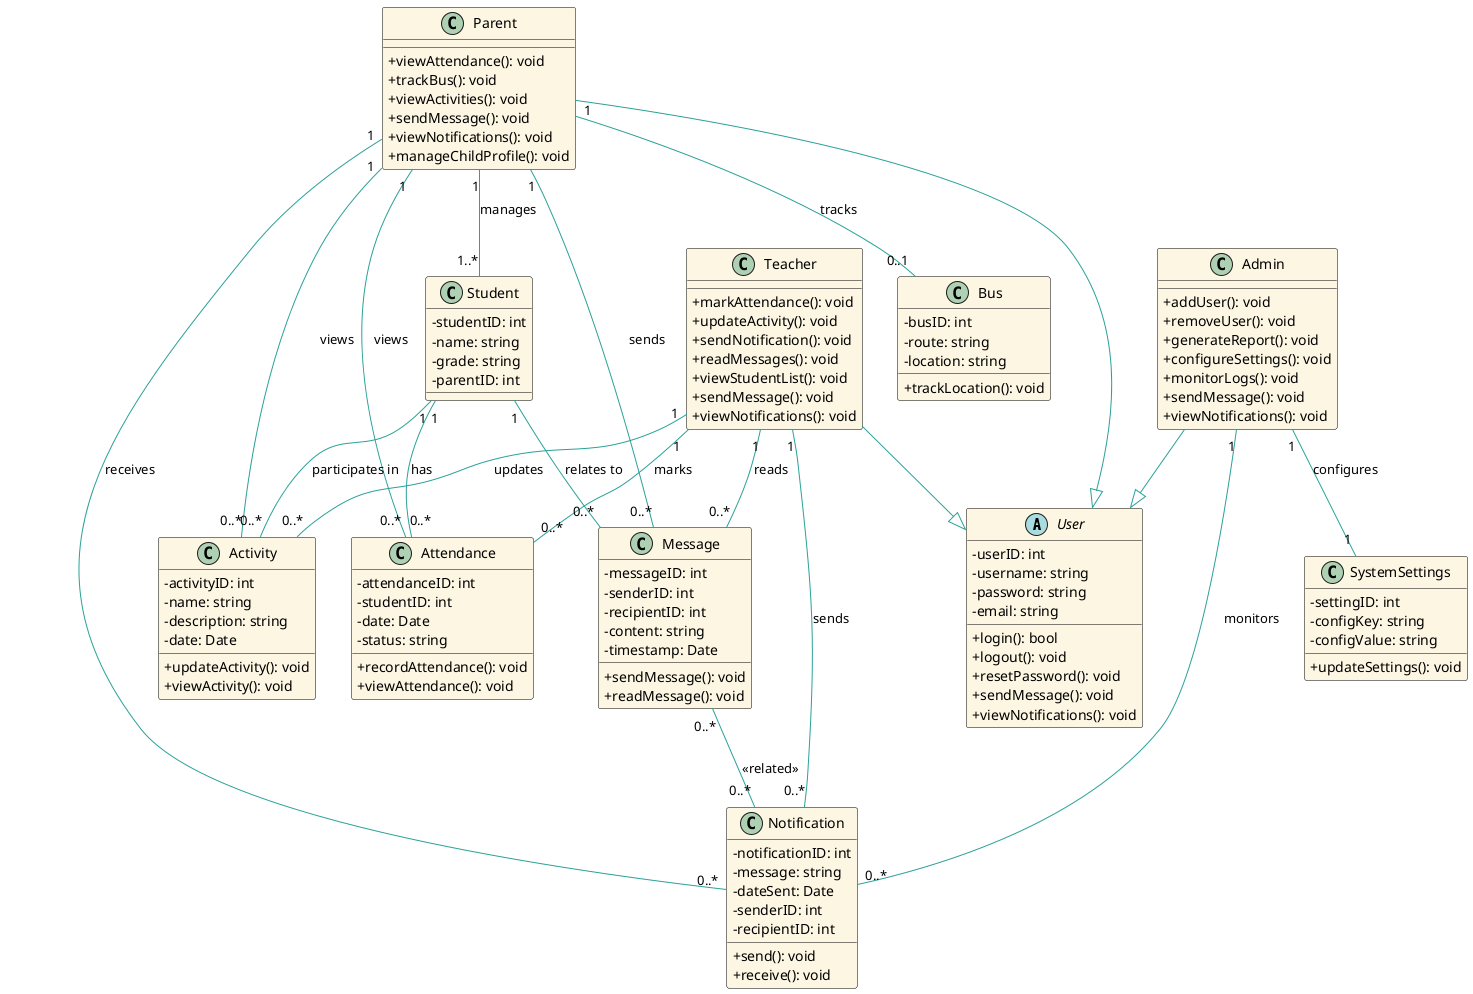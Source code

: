 ' @startuml
' ' Classes and Relationships for Online Attendance System

' class Admin {
'   +createTeacher(teacherDetails)
'   +createParent(parentDetails, studentDetails)
' }

' class Teacher {
'   -teacherID
'   -name
'   +markAttendance(studentID, status)
' }

' class Parent {
'   -parentID
'   -name
'   +viewDashboard()
' }

' class Student {
'   -studentID
'   -name
'   -attendanceRecords
' }

' class Attendance {
'   -attendanceID
'   -studentID
'   -date
'   -status: enum(SIGN_IN, SIGN_OUT, HALF_DAY, AFTER_SCHOOL)
'   -timestamp
' }

' class Notification {
'   -notificationID
'   -parentID
'   -message
'   -timestamp
'   +sendNotification()
' }

' Admin "1" --> "0..*" Teacher : creates
' Admin "1" --> "0..*" Parent : creates
' Parent "1" --> "1..*" Student : has
' Teacher "1" --> "0..*" Attendance : marks
' Student "1" --> "0..*" Attendance : has
' Attendance "1" --> "0..*" Notification : triggers
' Parent "1" --> "0..*" Notification : receives

' @enduml

'  @startuml
' skinparam classAttributeIconSize 0
' skinparam class {
'     BackgroundColor #FDF6E3
'     BorderColor black
'     ArrowColor #2AA198
' }

' ' Abstract base class using abstraction
' abstract class User {
'   -userID: int
'   -username: string
'   -password: string
'   -email: string
'   +login(): bool
'   +logout(): void
'   +resetPassword(): void
'   +sendMessage(): void
'   +viewNotifications(): void
' }

' ' Subclasses using polymorphism (override methods)
' class Parent {
'   +viewAttendance(): void
'   +trackBus(): void
'   +viewActivities(): void
'   +sendMessage(): void
'   +viewNotifications(): void
'   +manageChildProfile(): void
' }

' class Teacher {
'   +markAttendance(): void
'   +updateActivity(): void
'   +sendNotification(): void
'   +readMessages(): void
'   +viewStudentList(): void
'   +sendMessage(): void
'   +viewNotifications(): void
' }

' class Admin {
'   +addUser(): void
'   +removeUser(): void
'   +generateReport(): void
'   +configureSettings(): void
'   +monitorLogs(): void
'   +sendMessage(): void
'   +viewNotifications(): void
' }

' ' Related entities
' class Student {
'   -studentID: int
'   -name: string
'   -grade: string
'   -parentID: int
' }

' class Attendance {
'   -attendanceID: int
'   -studentID: int
'   -date: Date
'   -status: string
'   +recordAttendance(): void
'   +viewAttendance(): void
' }

' class Notification {
'   -notificationID: int
'   -message: string
'   -dateSent: Date
'   -senderID: int
'   -recipientID: int
'   +send(): void
'   +receive(): void
' }

' class Activity {
'   -activityID: int
'   -name: string
'   -description: string
'   -date: Date
'   +updateActivity(): void
'   +viewActivity(): void
' }

' class Message {
'   -messageID: int
'   -senderID: int
'   -recipientID: int
'   -content: string
'   -timestamp: Date
'   +sendMessage(): void
'   +readMessage(): void
' }

' class Bus {
'   -busID: int
'   -route: string
'   -location: string
'   +trackLocation(): void
' }

' class SystemSettings {
'   -settingID: int
'   -configKey: string
'   -configValue: string
'   +updateSettings(): void
' }

' ' Inheritance
' Parent --|> User
' Teacher --|> User
' Admin --|> User

' ' Relationships
' Parent --> Student : "manages >"
' Teacher --> Attendance : "marks >"
' Teacher --> Activity : "updates >"
' Teacher --> Message : "reads >"
' Parent --> Attendance : "views >"
' Parent --> Notification : "receives >"
' Parent --> Activity : "views >"
' Parent --> Message : "sends >"
' Parent --> Bus : "tracks >"
' Admin --> SystemSettings : "configures >"
' Admin --> Notification : "monitors >"
' Teacher --> Notification : "sends >"
' Message --> Notification : "<<related>>"
' Student --> Attendance : "has >"
' Student --> Activity : "participates in >"
' Student --> Message : "relates >"
' @enduml

@startuml
skinparam classAttributeIconSize 0
skinparam class {
    BackgroundColor #FDF6E3
    BorderColor black
    ArrowColor #2AA198
}

' Abstract base class
abstract class User {
  -userID: int
  -username: string
  -password: string
  -email: string
  +login(): bool
  +logout(): void
  +resetPassword(): void
  +sendMessage(): void
  +viewNotifications(): void
}

' Subclasses
class Parent {
  +viewAttendance(): void
  +trackBus(): void
  +viewActivities(): void
  +sendMessage(): void
  +viewNotifications(): void
  +manageChildProfile(): void
}

class Teacher {
  +markAttendance(): void
  +updateActivity(): void
  +sendNotification(): void
  +readMessages(): void
  +viewStudentList(): void
  +sendMessage(): void
  +viewNotifications(): void
}

class Admin {
  +addUser(): void
  +removeUser(): void
  +generateReport(): void
  +configureSettings(): void
  +monitorLogs(): void
  +sendMessage(): void
  +viewNotifications(): void
}

class Student {
  -studentID: int
  -name: string
  -grade: string
  -parentID: int
}

class Attendance {
  -attendanceID: int
  -studentID: int
  -date: Date
  -status: string
  +recordAttendance(): void
  +viewAttendance(): void
}

class Notification {
  -notificationID: int
  -message: string
  -dateSent: Date
  -senderID: int
  -recipientID: int
  +send(): void
  +receive(): void
}

class Activity {
  -activityID: int
  -name: string
  -description: string
  -date: Date
  +updateActivity(): void
  +viewActivity(): void
}

class Message {
  -messageID: int
  -senderID: int
  -recipientID: int
  -content: string
  -timestamp: Date
  +sendMessage(): void
  +readMessage(): void
}

class Bus {
  -busID: int
  -route: string
  -location: string
  +trackLocation(): void
}

class SystemSettings {
  -settingID: int
  -configKey: string
  -configValue: string
  +updateSettings(): void
}

' Inheritance
Parent --|> User
Teacher --|> User
Admin --|> User

' Associations with multiplicity and role names
Parent "1" -- "1..*" Student : manages
Parent "1" -- "0..*" Attendance : views
Parent "1" -- "0..*" Notification : receives
Parent "1" -- "0..*" Activity : views
Parent "1" -- "0..*" Message : sends
Parent "1" -- "0..1" Bus : tracks

Teacher "1" -- "0..*" Attendance : marks
Teacher "1" -- "0..*" Activity : updates
Teacher "1" -- "0..*" Message : reads
Teacher "1" -- "0..*" Notification : sends

Admin "1" -- "1" SystemSettings : configures
Admin "1" -- "0..*" Notification : monitors

Student "1" -- "0..*" Attendance : has
Student "1" -- "0..*" Activity : participates in
Student "1" -- "0..*" Message : relates to

Message "0..*" -- "0..*" Notification : <<related>>
@enduml
